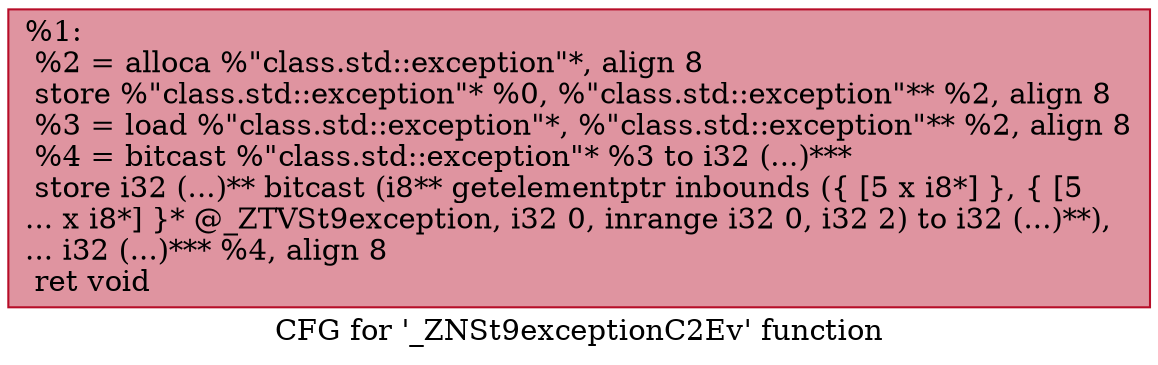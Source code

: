 digraph "CFG for '_ZNSt9exceptionC2Ev' function" {
	label="CFG for '_ZNSt9exceptionC2Ev' function";

	Node0x55aa9bba7820 [shape=record,color="#b70d28ff", style=filled, fillcolor="#b70d2870",label="{%1:\l  %2 = alloca %\"class.std::exception\"*, align 8\l  store %\"class.std::exception\"* %0, %\"class.std::exception\"** %2, align 8\l  %3 = load %\"class.std::exception\"*, %\"class.std::exception\"** %2, align 8\l  %4 = bitcast %\"class.std::exception\"* %3 to i32 (...)***\l  store i32 (...)** bitcast (i8** getelementptr inbounds (\{ [5 x i8*] \}, \{ [5\l... x i8*] \}* @_ZTVSt9exception, i32 0, inrange i32 0, i32 2) to i32 (...)**),\l... i32 (...)*** %4, align 8\l  ret void\l}"];
}
